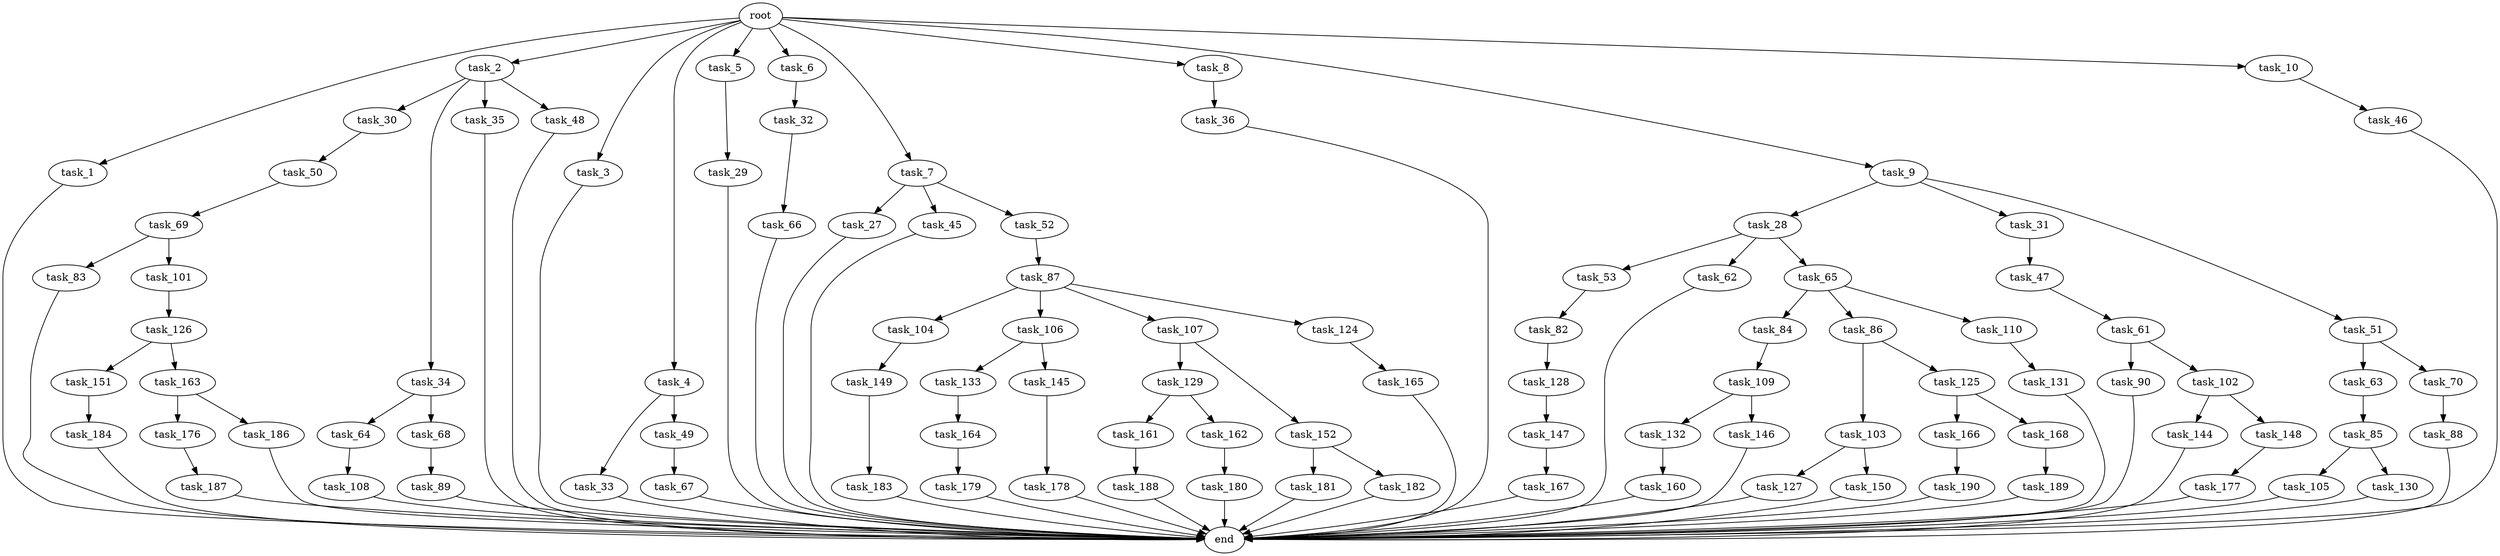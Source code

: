 digraph G {
  root [size="0.000000"];
  task_1 [size="2.048000"];
  task_2 [size="2.048000"];
  task_3 [size="2.048000"];
  task_4 [size="2.048000"];
  task_5 [size="2.048000"];
  task_6 [size="2.048000"];
  task_7 [size="2.048000"];
  task_8 [size="2.048000"];
  task_9 [size="2.048000"];
  task_10 [size="2.048000"];
  task_27 [size="429496729.600000"];
  task_28 [size="841813590.016000"];
  task_29 [size="68719476.736000"];
  task_30 [size="68719476.736000"];
  task_31 [size="841813590.016000"];
  task_32 [size="1099511627.776000"];
  task_33 [size="68719476.736000"];
  task_34 [size="68719476.736000"];
  task_35 [size="68719476.736000"];
  task_36 [size="1391569403.904000"];
  task_45 [size="429496729.600000"];
  task_46 [size="274877906.944000"];
  task_47 [size="841813590.016000"];
  task_48 [size="68719476.736000"];
  task_49 [size="68719476.736000"];
  task_50 [size="841813590.016000"];
  task_51 [size="841813590.016000"];
  task_52 [size="429496729.600000"];
  task_53 [size="618475290.624000"];
  task_61 [size="1099511627.776000"];
  task_62 [size="618475290.624000"];
  task_63 [size="1099511627.776000"];
  task_64 [size="429496729.600000"];
  task_65 [size="618475290.624000"];
  task_66 [size="1717986918.400000"];
  task_67 [size="68719476.736000"];
  task_68 [size="429496729.600000"];
  task_69 [size="68719476.736000"];
  task_70 [size="1099511627.776000"];
  task_82 [size="154618822.656000"];
  task_83 [size="68719476.736000"];
  task_84 [size="274877906.944000"];
  task_85 [size="1717986918.400000"];
  task_86 [size="274877906.944000"];
  task_87 [size="1717986918.400000"];
  task_88 [size="1391569403.904000"];
  task_89 [size="1391569403.904000"];
  task_90 [size="618475290.624000"];
  task_101 [size="68719476.736000"];
  task_102 [size="618475290.624000"];
  task_103 [size="68719476.736000"];
  task_104 [size="1717986918.400000"];
  task_105 [size="154618822.656000"];
  task_106 [size="1717986918.400000"];
  task_107 [size="1717986918.400000"];
  task_108 [size="1391569403.904000"];
  task_109 [size="154618822.656000"];
  task_110 [size="274877906.944000"];
  task_124 [size="1717986918.400000"];
  task_125 [size="68719476.736000"];
  task_126 [size="618475290.624000"];
  task_127 [size="68719476.736000"];
  task_128 [size="274877906.944000"];
  task_129 [size="1717986918.400000"];
  task_130 [size="154618822.656000"];
  task_131 [size="618475290.624000"];
  task_132 [size="618475290.624000"];
  task_133 [size="68719476.736000"];
  task_144 [size="154618822.656000"];
  task_145 [size="68719476.736000"];
  task_146 [size="618475290.624000"];
  task_147 [size="1099511627.776000"];
  task_148 [size="154618822.656000"];
  task_149 [size="841813590.016000"];
  task_150 [size="68719476.736000"];
  task_151 [size="1717986918.400000"];
  task_152 [size="1717986918.400000"];
  task_160 [size="429496729.600000"];
  task_161 [size="154618822.656000"];
  task_162 [size="154618822.656000"];
  task_163 [size="1717986918.400000"];
  task_164 [size="274877906.944000"];
  task_165 [size="1717986918.400000"];
  task_166 [size="1717986918.400000"];
  task_167 [size="618475290.624000"];
  task_168 [size="1717986918.400000"];
  task_176 [size="274877906.944000"];
  task_177 [size="1391569403.904000"];
  task_178 [size="841813590.016000"];
  task_179 [size="1099511627.776000"];
  task_180 [size="1717986918.400000"];
  task_181 [size="1391569403.904000"];
  task_182 [size="1391569403.904000"];
  task_183 [size="841813590.016000"];
  task_184 [size="68719476.736000"];
  task_186 [size="274877906.944000"];
  task_187 [size="429496729.600000"];
  task_188 [size="841813590.016000"];
  task_189 [size="429496729.600000"];
  task_190 [size="841813590.016000"];
  end [size="0.000000"];

  root -> task_1 [size="1.000000"];
  root -> task_2 [size="1.000000"];
  root -> task_3 [size="1.000000"];
  root -> task_4 [size="1.000000"];
  root -> task_5 [size="1.000000"];
  root -> task_6 [size="1.000000"];
  root -> task_7 [size="1.000000"];
  root -> task_8 [size="1.000000"];
  root -> task_9 [size="1.000000"];
  root -> task_10 [size="1.000000"];
  task_1 -> end [size="1.000000"];
  task_2 -> task_30 [size="33554432.000000"];
  task_2 -> task_34 [size="33554432.000000"];
  task_2 -> task_35 [size="33554432.000000"];
  task_2 -> task_48 [size="33554432.000000"];
  task_3 -> end [size="1.000000"];
  task_4 -> task_33 [size="33554432.000000"];
  task_4 -> task_49 [size="33554432.000000"];
  task_5 -> task_29 [size="33554432.000000"];
  task_6 -> task_32 [size="536870912.000000"];
  task_7 -> task_27 [size="209715200.000000"];
  task_7 -> task_45 [size="209715200.000000"];
  task_7 -> task_52 [size="209715200.000000"];
  task_8 -> task_36 [size="679477248.000000"];
  task_9 -> task_28 [size="411041792.000000"];
  task_9 -> task_31 [size="411041792.000000"];
  task_9 -> task_51 [size="411041792.000000"];
  task_10 -> task_46 [size="134217728.000000"];
  task_27 -> end [size="1.000000"];
  task_28 -> task_53 [size="301989888.000000"];
  task_28 -> task_62 [size="301989888.000000"];
  task_28 -> task_65 [size="301989888.000000"];
  task_29 -> end [size="1.000000"];
  task_30 -> task_50 [size="411041792.000000"];
  task_31 -> task_47 [size="411041792.000000"];
  task_32 -> task_66 [size="838860800.000000"];
  task_33 -> end [size="1.000000"];
  task_34 -> task_64 [size="209715200.000000"];
  task_34 -> task_68 [size="209715200.000000"];
  task_35 -> end [size="1.000000"];
  task_36 -> end [size="1.000000"];
  task_45 -> end [size="1.000000"];
  task_46 -> end [size="1.000000"];
  task_47 -> task_61 [size="536870912.000000"];
  task_48 -> end [size="1.000000"];
  task_49 -> task_67 [size="33554432.000000"];
  task_50 -> task_69 [size="33554432.000000"];
  task_51 -> task_63 [size="536870912.000000"];
  task_51 -> task_70 [size="536870912.000000"];
  task_52 -> task_87 [size="838860800.000000"];
  task_53 -> task_82 [size="75497472.000000"];
  task_61 -> task_90 [size="301989888.000000"];
  task_61 -> task_102 [size="301989888.000000"];
  task_62 -> end [size="1.000000"];
  task_63 -> task_85 [size="838860800.000000"];
  task_64 -> task_108 [size="679477248.000000"];
  task_65 -> task_84 [size="134217728.000000"];
  task_65 -> task_86 [size="134217728.000000"];
  task_65 -> task_110 [size="134217728.000000"];
  task_66 -> end [size="1.000000"];
  task_67 -> end [size="1.000000"];
  task_68 -> task_89 [size="679477248.000000"];
  task_69 -> task_83 [size="33554432.000000"];
  task_69 -> task_101 [size="33554432.000000"];
  task_70 -> task_88 [size="679477248.000000"];
  task_82 -> task_128 [size="134217728.000000"];
  task_83 -> end [size="1.000000"];
  task_84 -> task_109 [size="75497472.000000"];
  task_85 -> task_105 [size="75497472.000000"];
  task_85 -> task_130 [size="75497472.000000"];
  task_86 -> task_103 [size="33554432.000000"];
  task_86 -> task_125 [size="33554432.000000"];
  task_87 -> task_104 [size="838860800.000000"];
  task_87 -> task_106 [size="838860800.000000"];
  task_87 -> task_107 [size="838860800.000000"];
  task_87 -> task_124 [size="838860800.000000"];
  task_88 -> end [size="1.000000"];
  task_89 -> end [size="1.000000"];
  task_90 -> end [size="1.000000"];
  task_101 -> task_126 [size="301989888.000000"];
  task_102 -> task_144 [size="75497472.000000"];
  task_102 -> task_148 [size="75497472.000000"];
  task_103 -> task_127 [size="33554432.000000"];
  task_103 -> task_150 [size="33554432.000000"];
  task_104 -> task_149 [size="411041792.000000"];
  task_105 -> end [size="1.000000"];
  task_106 -> task_133 [size="33554432.000000"];
  task_106 -> task_145 [size="33554432.000000"];
  task_107 -> task_129 [size="838860800.000000"];
  task_107 -> task_152 [size="838860800.000000"];
  task_108 -> end [size="1.000000"];
  task_109 -> task_132 [size="301989888.000000"];
  task_109 -> task_146 [size="301989888.000000"];
  task_110 -> task_131 [size="301989888.000000"];
  task_124 -> task_165 [size="838860800.000000"];
  task_125 -> task_166 [size="838860800.000000"];
  task_125 -> task_168 [size="838860800.000000"];
  task_126 -> task_151 [size="838860800.000000"];
  task_126 -> task_163 [size="838860800.000000"];
  task_127 -> end [size="1.000000"];
  task_128 -> task_147 [size="536870912.000000"];
  task_129 -> task_161 [size="75497472.000000"];
  task_129 -> task_162 [size="75497472.000000"];
  task_130 -> end [size="1.000000"];
  task_131 -> end [size="1.000000"];
  task_132 -> task_160 [size="209715200.000000"];
  task_133 -> task_164 [size="134217728.000000"];
  task_144 -> end [size="1.000000"];
  task_145 -> task_178 [size="411041792.000000"];
  task_146 -> end [size="1.000000"];
  task_147 -> task_167 [size="301989888.000000"];
  task_148 -> task_177 [size="679477248.000000"];
  task_149 -> task_183 [size="411041792.000000"];
  task_150 -> end [size="1.000000"];
  task_151 -> task_184 [size="33554432.000000"];
  task_152 -> task_181 [size="679477248.000000"];
  task_152 -> task_182 [size="679477248.000000"];
  task_160 -> end [size="1.000000"];
  task_161 -> task_188 [size="411041792.000000"];
  task_162 -> task_180 [size="838860800.000000"];
  task_163 -> task_176 [size="134217728.000000"];
  task_163 -> task_186 [size="134217728.000000"];
  task_164 -> task_179 [size="536870912.000000"];
  task_165 -> end [size="1.000000"];
  task_166 -> task_190 [size="411041792.000000"];
  task_167 -> end [size="1.000000"];
  task_168 -> task_189 [size="209715200.000000"];
  task_176 -> task_187 [size="209715200.000000"];
  task_177 -> end [size="1.000000"];
  task_178 -> end [size="1.000000"];
  task_179 -> end [size="1.000000"];
  task_180 -> end [size="1.000000"];
  task_181 -> end [size="1.000000"];
  task_182 -> end [size="1.000000"];
  task_183 -> end [size="1.000000"];
  task_184 -> end [size="1.000000"];
  task_186 -> end [size="1.000000"];
  task_187 -> end [size="1.000000"];
  task_188 -> end [size="1.000000"];
  task_189 -> end [size="1.000000"];
  task_190 -> end [size="1.000000"];
}
